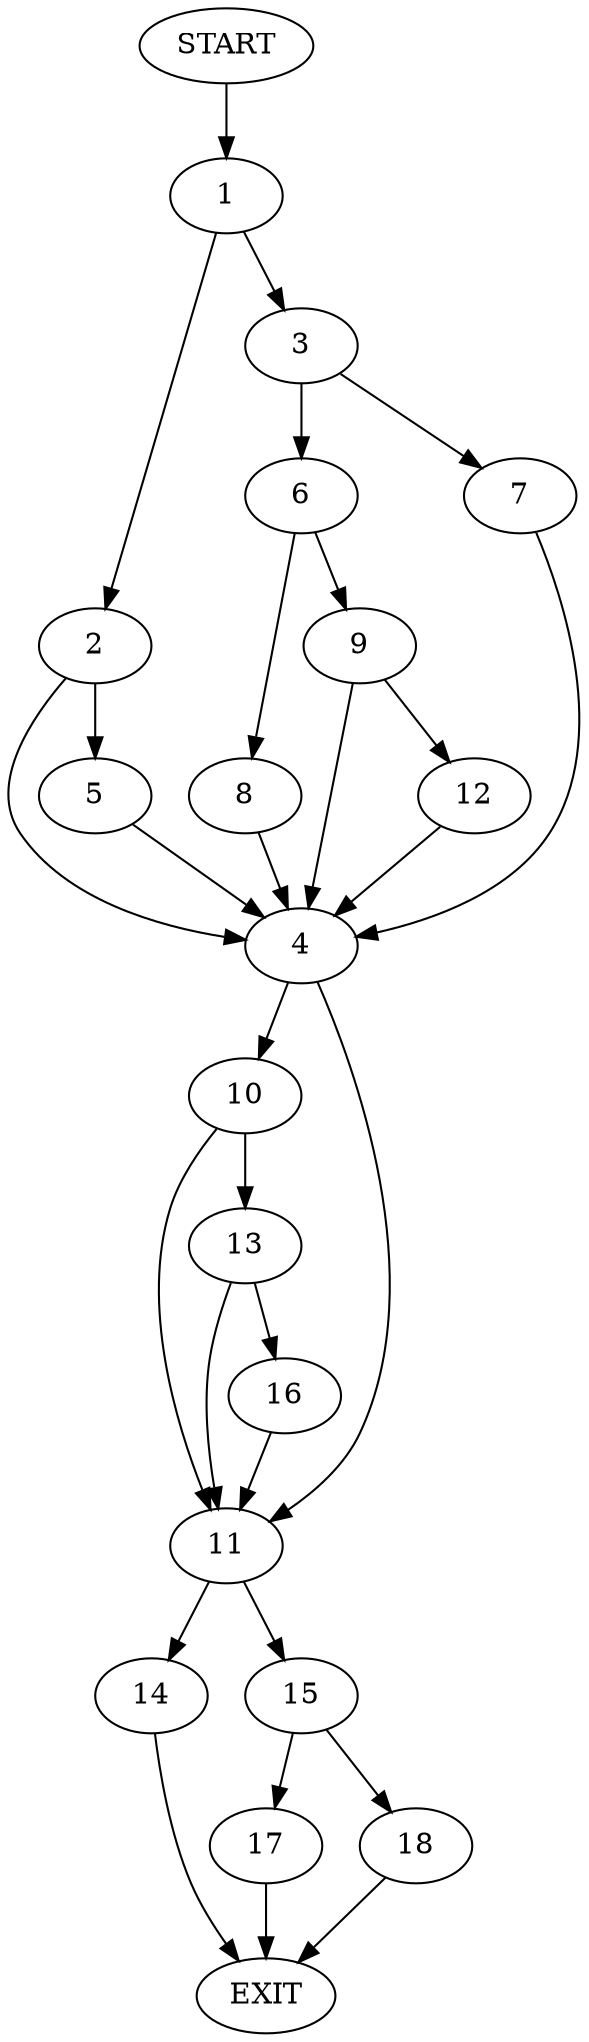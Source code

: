 digraph {
0 [label="START"]
19 [label="EXIT"]
0 -> 1
1 -> 2
1 -> 3
2 -> 4
2 -> 5
3 -> 6
3 -> 7
7 -> 4
6 -> 8
6 -> 9
4 -> 10
4 -> 11
8 -> 4
9 -> 4
9 -> 12
12 -> 4
5 -> 4
10 -> 13
10 -> 11
11 -> 14
11 -> 15
13 -> 16
13 -> 11
16 -> 11
14 -> 19
15 -> 17
15 -> 18
18 -> 19
17 -> 19
}

